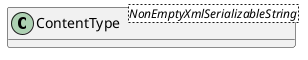 @startuml
skinparam classAttributeIconSize 0
hide methods

class ContentType<NonEmptyXmlSerializableString> {
}
@enduml